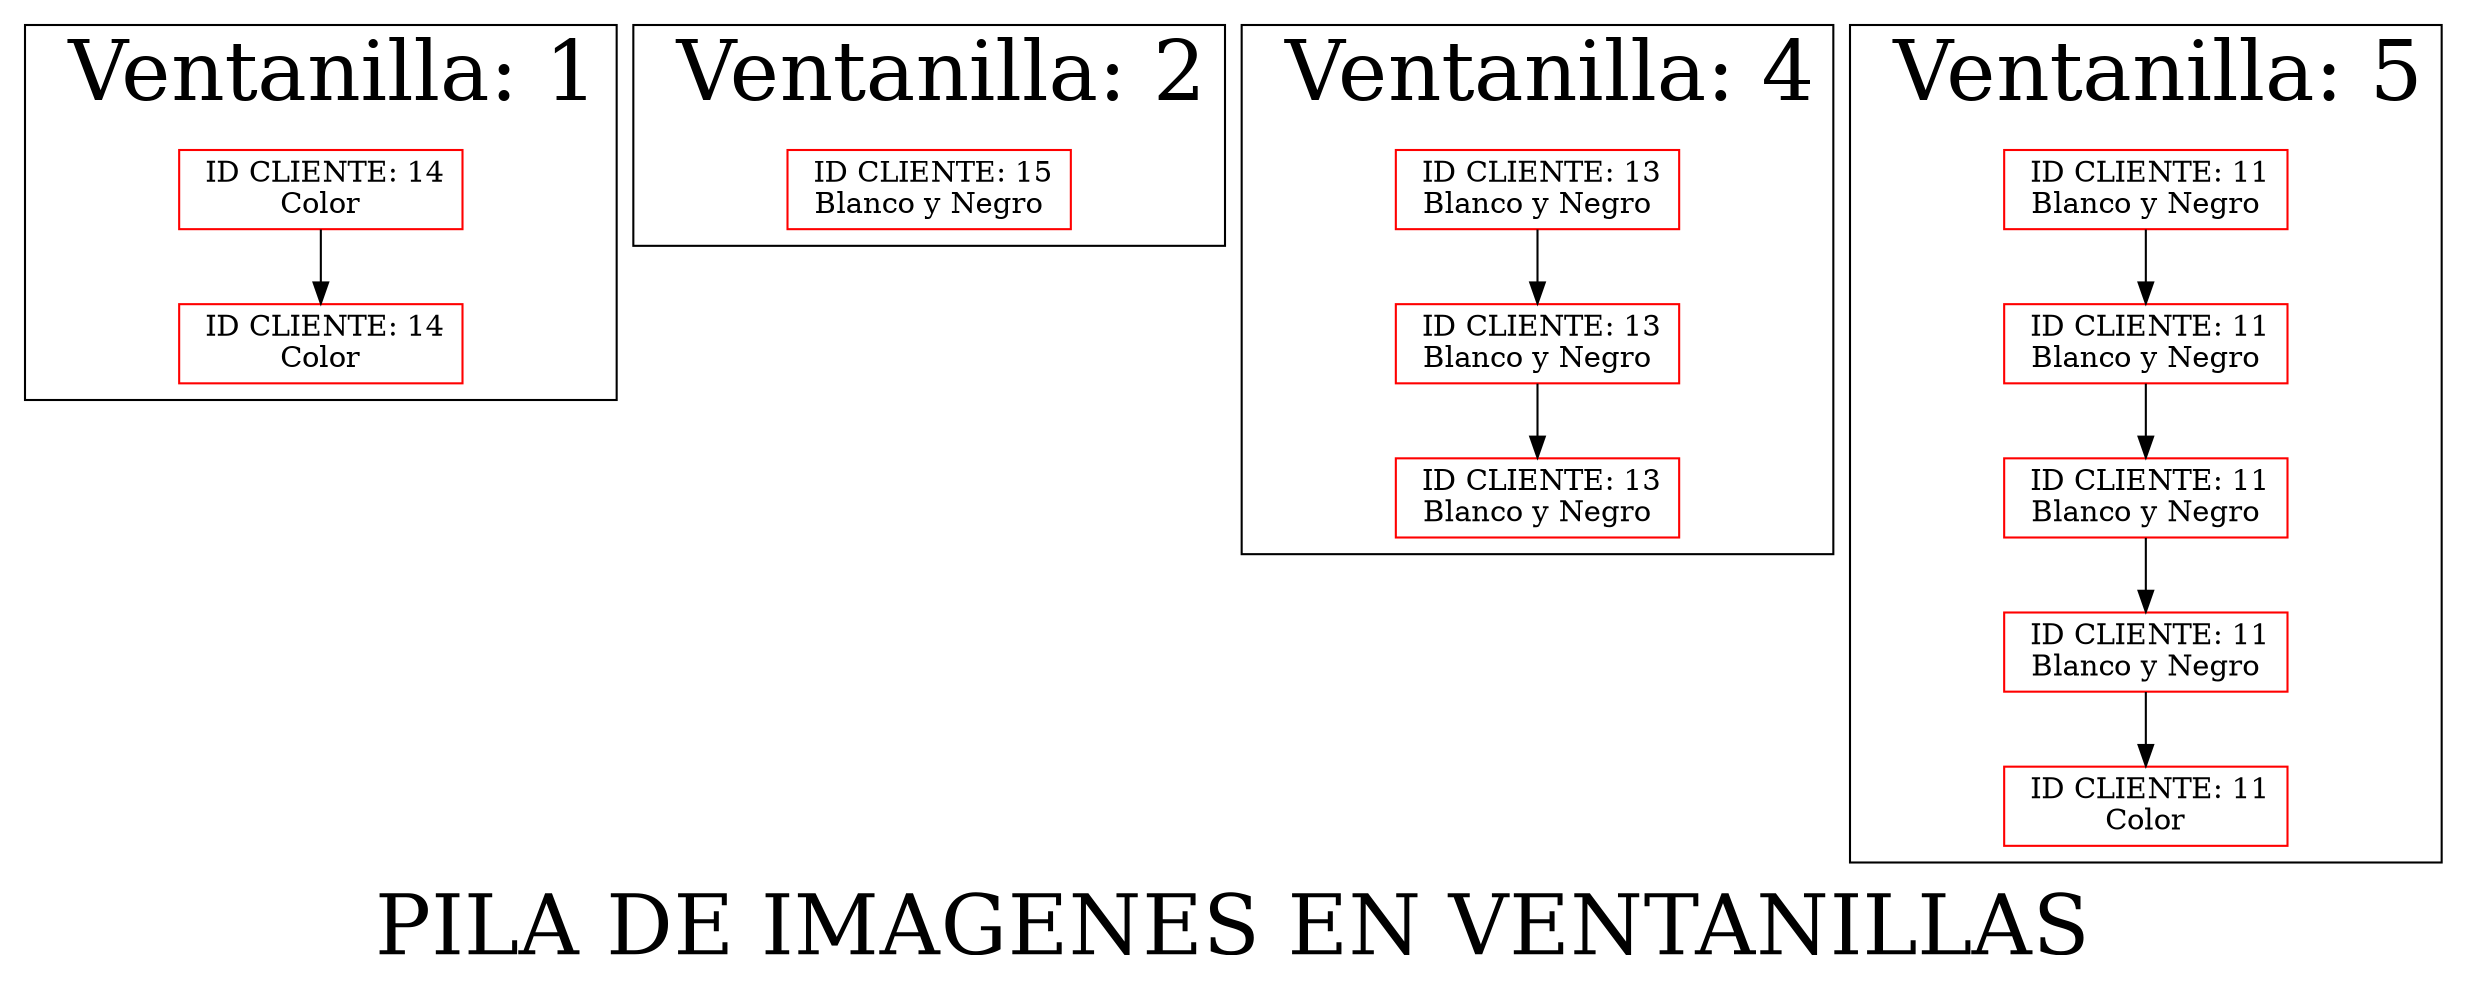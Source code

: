 digraph G { 
node[shape=box, color=red];
label="PILA DE IMAGENES EN VENTANILLAS"
fontsize = 40;
subgraph cluster_1{ 
label = " Ventanilla: 1";
nodo1480010240[label=" ID CLIENTE: 14
Color"]
nodo81628611[label=" ID CLIENTE: 14
Color"]
nodo1480010240 -> nodo81628611;
}subgraph cluster_2{ 
label = " Ventanilla: 2";
nodo1828972342[label=" ID CLIENTE: 15
Blanco y Negro"]
}subgraph cluster_3{ 
label = " Ventanilla: 3";
}subgraph cluster_4{ 
label = " Ventanilla: 4";
nodo1452126962[label=" ID CLIENTE: 13
Blanco y Negro"]
nodo931919113[label=" ID CLIENTE: 13
Blanco y Negro"]
nodo1607521710[label=" ID CLIENTE: 13
Blanco y Negro"]
nodo1452126962 -> nodo931919113;
nodo931919113 -> nodo1607521710;
}subgraph cluster_5{ 
label = " Ventanilla: 5";
nodo764977973[label=" ID CLIENTE: 11
Blanco y Negro"]
nodo381259350[label=" ID CLIENTE: 11
Blanco y Negro"]
nodo2129789493[label=" ID CLIENTE: 11
Blanco y Negro"]
nodo668386784[label=" ID CLIENTE: 11
Blanco y Negro"]
nodo1329552164[label=" ID CLIENTE: 11
Color"]
nodo764977973 -> nodo381259350;
nodo381259350 -> nodo2129789493;
nodo2129789493 -> nodo668386784;
nodo668386784 -> nodo1329552164;
}} 

